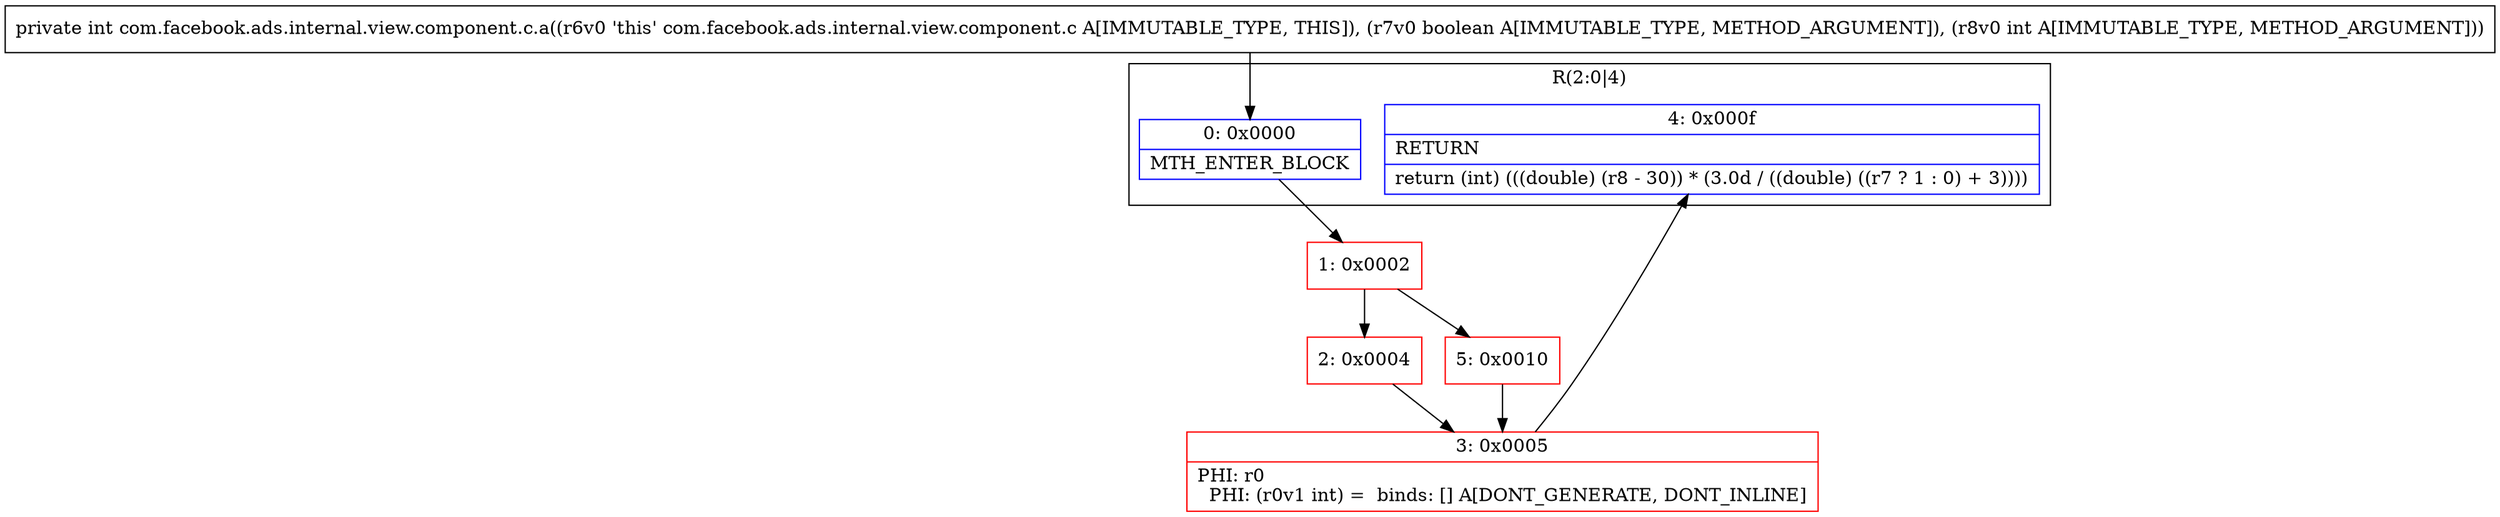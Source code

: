 digraph "CFG forcom.facebook.ads.internal.view.component.c.a(ZI)I" {
subgraph cluster_Region_807492430 {
label = "R(2:0|4)";
node [shape=record,color=blue];
Node_0 [shape=record,label="{0\:\ 0x0000|MTH_ENTER_BLOCK\l}"];
Node_4 [shape=record,label="{4\:\ 0x000f|RETURN\l|return (int) (((double) (r8 \- 30)) * (3.0d \/ ((double) ((r7 ? 1 : 0) + 3))))\l}"];
}
Node_1 [shape=record,color=red,label="{1\:\ 0x0002}"];
Node_2 [shape=record,color=red,label="{2\:\ 0x0004}"];
Node_3 [shape=record,color=red,label="{3\:\ 0x0005|PHI: r0 \l  PHI: (r0v1 int) =  binds: [] A[DONT_GENERATE, DONT_INLINE]\l}"];
Node_5 [shape=record,color=red,label="{5\:\ 0x0010}"];
MethodNode[shape=record,label="{private int com.facebook.ads.internal.view.component.c.a((r6v0 'this' com.facebook.ads.internal.view.component.c A[IMMUTABLE_TYPE, THIS]), (r7v0 boolean A[IMMUTABLE_TYPE, METHOD_ARGUMENT]), (r8v0 int A[IMMUTABLE_TYPE, METHOD_ARGUMENT])) }"];
MethodNode -> Node_0;
Node_0 -> Node_1;
Node_1 -> Node_2;
Node_1 -> Node_5;
Node_2 -> Node_3;
Node_3 -> Node_4;
Node_5 -> Node_3;
}

